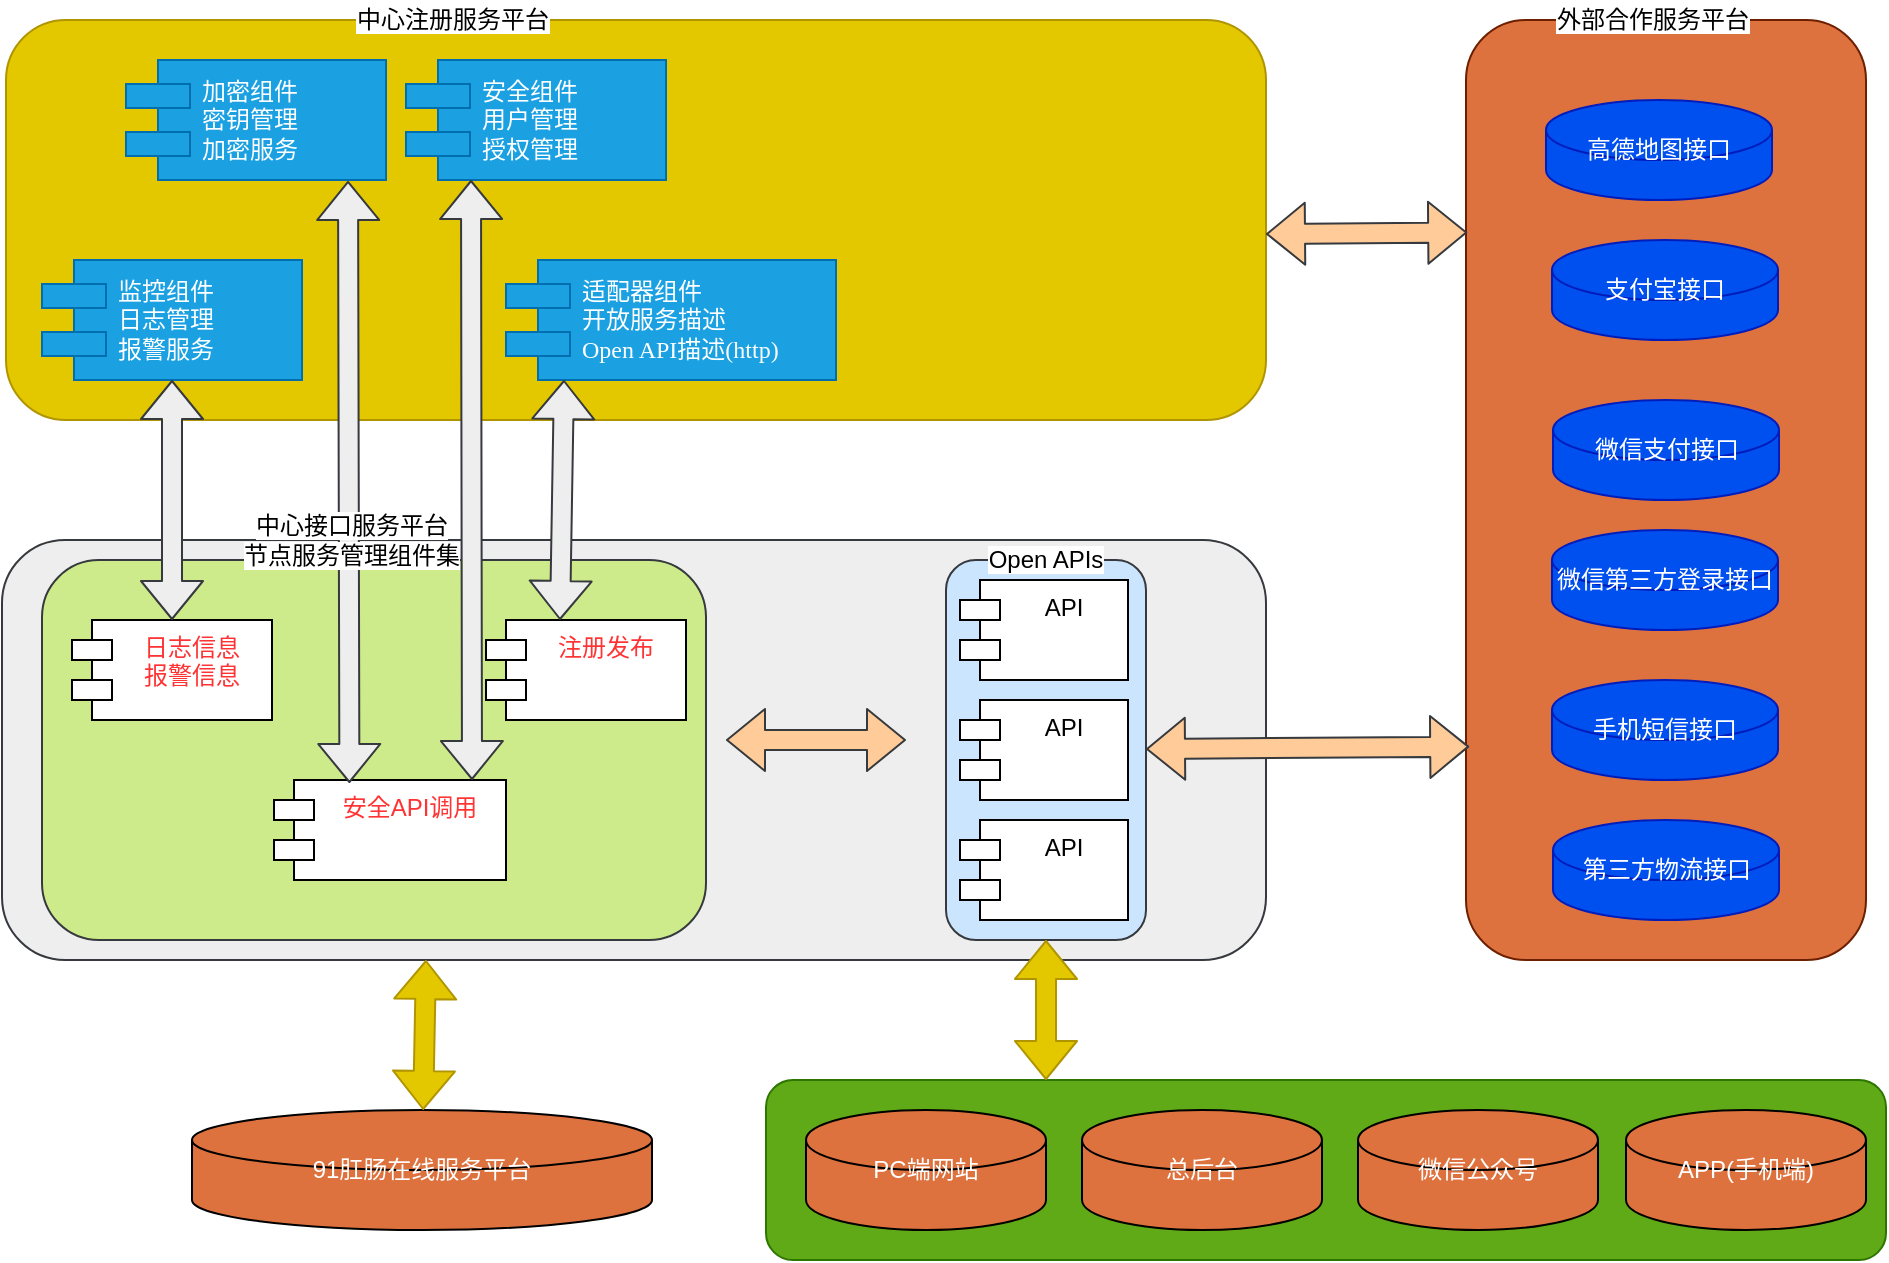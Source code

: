 <mxfile version="13.6.6" type="github">
  <diagram name="Page-1" id="5f0bae14-7c28-e335-631c-24af17079c00">
    <mxGraphModel dx="782" dy="388" grid="1" gridSize="10" guides="1" tooltips="1" connect="1" arrows="1" fold="1" page="1" pageScale="1" pageWidth="1100" pageHeight="850" background="#ffffff" math="0" shadow="0">
      <root>
        <mxCell id="0" />
        <mxCell id="1" parent="0" />
        <mxCell id="L_41h3OvpeOXnIbi4S6p-42" value="" style="group" vertex="1" connectable="0" parent="1">
          <mxGeometry x="68" y="40" width="942" height="630" as="geometry" />
        </mxCell>
        <mxCell id="L_41h3OvpeOXnIbi4S6p-8" value="" style="rounded=1;whiteSpace=wrap;html=1;fillColor=#eeeeee;strokeColor=#36393d;" vertex="1" parent="L_41h3OvpeOXnIbi4S6p-42">
          <mxGeometry y="270" width="632" height="210" as="geometry" />
        </mxCell>
        <mxCell id="L_41h3OvpeOXnIbi4S6p-12" value="" style="rounded=1;whiteSpace=wrap;html=1;fillColor=#cdeb8b;strokeColor=#36393d;" vertex="1" parent="L_41h3OvpeOXnIbi4S6p-42">
          <mxGeometry x="20" y="280" width="332" height="190" as="geometry" />
        </mxCell>
        <mxCell id="L_41h3OvpeOXnIbi4S6p-9" value="日志信息&#xa;报警信息" style="shape=module;align=left;spacingLeft=20;align=center;verticalAlign=top;fontColor=#FF3333;" vertex="1" parent="L_41h3OvpeOXnIbi4S6p-42">
          <mxGeometry x="35" y="310" width="100" height="50" as="geometry" />
        </mxCell>
        <mxCell id="L_41h3OvpeOXnIbi4S6p-10" value="注册发布" style="shape=module;align=left;spacingLeft=20;align=center;verticalAlign=top;fontColor=#FF3333;" vertex="1" parent="L_41h3OvpeOXnIbi4S6p-42">
          <mxGeometry x="242" y="310" width="100" height="50" as="geometry" />
        </mxCell>
        <mxCell id="L_41h3OvpeOXnIbi4S6p-11" value="安全API调用" style="shape=module;align=left;spacingLeft=20;align=center;verticalAlign=top;fontColor=#FF3333;" vertex="1" parent="L_41h3OvpeOXnIbi4S6p-42">
          <mxGeometry x="136" y="390" width="116" height="50" as="geometry" />
        </mxCell>
        <mxCell id="L_41h3OvpeOXnIbi4S6p-13" value="" style="rounded=1;whiteSpace=wrap;html=1;fillColor=#cce5ff;strokeColor=#36393d;" vertex="1" parent="L_41h3OvpeOXnIbi4S6p-42">
          <mxGeometry x="472" y="280" width="100" height="190" as="geometry" />
        </mxCell>
        <mxCell id="L_41h3OvpeOXnIbi4S6p-14" value="API" style="shape=module;align=left;spacingLeft=20;align=center;verticalAlign=top;" vertex="1" parent="L_41h3OvpeOXnIbi4S6p-42">
          <mxGeometry x="479" y="290" width="84" height="50" as="geometry" />
        </mxCell>
        <mxCell id="L_41h3OvpeOXnIbi4S6p-15" value="API" style="shape=module;align=left;spacingLeft=20;align=center;verticalAlign=top;" vertex="1" parent="L_41h3OvpeOXnIbi4S6p-42">
          <mxGeometry x="479" y="350" width="84" height="50" as="geometry" />
        </mxCell>
        <mxCell id="L_41h3OvpeOXnIbi4S6p-16" value="API" style="shape=module;align=left;spacingLeft=20;align=center;verticalAlign=top;" vertex="1" parent="L_41h3OvpeOXnIbi4S6p-42">
          <mxGeometry x="479" y="410" width="84" height="50" as="geometry" />
        </mxCell>
        <mxCell id="L_41h3OvpeOXnIbi4S6p-4" value="" style="rounded=1;whiteSpace=wrap;html=1;fillColor=#e3c800;strokeColor=#B09500;fontColor=#ffffff;" vertex="1" parent="L_41h3OvpeOXnIbi4S6p-42">
          <mxGeometry x="2" y="10" width="630" height="200" as="geometry" />
        </mxCell>
        <mxCell id="39150e848f15840c-5" value="加密组件&lt;br&gt;密钥管理&lt;br&gt;加密服务" style="shape=component;align=left;spacingLeft=36;rounded=0;shadow=0;comic=0;labelBackgroundColor=none;strokeWidth=1;fontFamily=Verdana;fontSize=12;html=1;fillColor=#1ba1e2;strokeColor=#006EAF;fontColor=#ffffff;" parent="L_41h3OvpeOXnIbi4S6p-42" vertex="1">
          <mxGeometry x="62" y="30" width="130" height="60" as="geometry" />
        </mxCell>
        <mxCell id="L_41h3OvpeOXnIbi4S6p-1" value="安全组件&lt;br&gt;用户管理&lt;br&gt;授权管理" style="shape=component;align=left;spacingLeft=36;rounded=0;shadow=0;comic=0;labelBackgroundColor=none;strokeWidth=1;fontFamily=Verdana;fontSize=12;html=1;fillColor=#1ba1e2;strokeColor=#006EAF;fontColor=#ffffff;" vertex="1" parent="L_41h3OvpeOXnIbi4S6p-42">
          <mxGeometry x="202" y="30" width="130" height="60" as="geometry" />
        </mxCell>
        <mxCell id="L_41h3OvpeOXnIbi4S6p-2" value="监控组件&lt;br&gt;日志管理&lt;br&gt;报警服务" style="shape=component;align=left;spacingLeft=36;rounded=0;shadow=0;comic=0;labelBackgroundColor=none;strokeWidth=1;fontFamily=Verdana;fontSize=12;html=1;fillColor=#1ba1e2;strokeColor=#006EAF;fontColor=#ffffff;" vertex="1" parent="L_41h3OvpeOXnIbi4S6p-42">
          <mxGeometry x="20" y="130" width="130" height="60" as="geometry" />
        </mxCell>
        <mxCell id="L_41h3OvpeOXnIbi4S6p-3" value="适配器组件&lt;br&gt;开放服务描述&lt;br&gt;Open API描述(http)" style="shape=component;align=left;spacingLeft=36;rounded=0;shadow=0;comic=0;labelBackgroundColor=none;strokeWidth=1;fontFamily=Verdana;fontSize=12;html=1;fillColor=#1ba1e2;strokeColor=#006EAF;fontColor=#ffffff;" vertex="1" parent="L_41h3OvpeOXnIbi4S6p-42">
          <mxGeometry x="252" y="130" width="165" height="60" as="geometry" />
        </mxCell>
        <mxCell id="L_41h3OvpeOXnIbi4S6p-6" value="&lt;span style=&quot;background-color: rgb(255 , 255 , 255)&quot;&gt;中心注册服务平台&lt;/span&gt;" style="text;html=1;strokeColor=none;fillColor=none;align=center;verticalAlign=middle;whiteSpace=wrap;rounded=0;" vertex="1" parent="L_41h3OvpeOXnIbi4S6p-42">
          <mxGeometry x="172" width="107" height="20" as="geometry" />
        </mxCell>
        <mxCell id="L_41h3OvpeOXnIbi4S6p-18" value="&lt;span style=&quot;background-color: rgb(255 , 255 , 255)&quot;&gt;Open APIs&lt;br&gt;&lt;/span&gt;" style="text;html=1;strokeColor=none;fillColor=none;align=center;verticalAlign=middle;whiteSpace=wrap;rounded=0;" vertex="1" parent="L_41h3OvpeOXnIbi4S6p-42">
          <mxGeometry x="462" y="270" width="120" height="20" as="geometry" />
        </mxCell>
        <mxCell id="L_41h3OvpeOXnIbi4S6p-19" value="" style="shape=flexArrow;endArrow=classic;startArrow=classic;html=1;fontColor=#000000;fillColor=#ffcc99;strokeColor=#36393d;" edge="1" parent="L_41h3OvpeOXnIbi4S6p-42">
          <mxGeometry width="50" height="50" relative="1" as="geometry">
            <mxPoint x="362" y="370" as="sourcePoint" />
            <mxPoint x="452" y="370" as="targetPoint" />
          </mxGeometry>
        </mxCell>
        <mxCell id="L_41h3OvpeOXnIbi4S6p-20" value="" style="shape=flexArrow;endArrow=classic;startArrow=classic;html=1;fontColor=#000000;exitX=0.5;exitY=0;exitDx=0;exitDy=0;entryX=0.5;entryY=1;entryDx=0;entryDy=0;fillColor=#eeeeee;strokeColor=#36393d;" edge="1" parent="L_41h3OvpeOXnIbi4S6p-42" source="L_41h3OvpeOXnIbi4S6p-9" target="L_41h3OvpeOXnIbi4S6p-2">
          <mxGeometry width="50" height="50" relative="1" as="geometry">
            <mxPoint x="-8" y="260" as="sourcePoint" />
            <mxPoint x="42" y="210" as="targetPoint" />
          </mxGeometry>
        </mxCell>
        <mxCell id="L_41h3OvpeOXnIbi4S6p-21" value="" style="shape=flexArrow;endArrow=classic;startArrow=classic;html=1;fontColor=#000000;fillColor=#eeeeee;strokeColor=#36393d;exitX=0.325;exitY=0.03;exitDx=0;exitDy=0;exitPerimeter=0;entryX=0.854;entryY=1.008;entryDx=0;entryDy=0;entryPerimeter=0;" edge="1" parent="L_41h3OvpeOXnIbi4S6p-42" source="L_41h3OvpeOXnIbi4S6p-11" target="39150e848f15840c-5">
          <mxGeometry width="50" height="50" relative="1" as="geometry">
            <mxPoint x="172" y="210" as="sourcePoint" />
            <mxPoint x="148" y="90" as="targetPoint" />
          </mxGeometry>
        </mxCell>
        <mxCell id="L_41h3OvpeOXnIbi4S6p-22" value="" style="shape=flexArrow;endArrow=classic;startArrow=classic;html=1;fontColor=#000000;exitX=0.5;exitY=0;exitDx=0;exitDy=0;entryX=0.5;entryY=1;entryDx=0;entryDy=0;fillColor=#eeeeee;strokeColor=#36393d;" edge="1" parent="L_41h3OvpeOXnIbi4S6p-42">
          <mxGeometry width="50" height="50" relative="1" as="geometry">
            <mxPoint x="279" y="310" as="sourcePoint" />
            <mxPoint x="281" y="190" as="targetPoint" />
          </mxGeometry>
        </mxCell>
        <mxCell id="L_41h3OvpeOXnIbi4S6p-23" value="" style="shape=flexArrow;endArrow=classic;startArrow=classic;html=1;fontColor=#000000;fillColor=#eeeeee;strokeColor=#36393d;entryX=0.25;entryY=1;entryDx=0;entryDy=0;" edge="1" parent="L_41h3OvpeOXnIbi4S6p-42" target="L_41h3OvpeOXnIbi4S6p-1">
          <mxGeometry width="50" height="50" relative="1" as="geometry">
            <mxPoint x="235" y="390" as="sourcePoint" />
            <mxPoint x="201.92" y="90" as="targetPoint" />
          </mxGeometry>
        </mxCell>
        <mxCell id="L_41h3OvpeOXnIbi4S6p-17" value="&lt;span style=&quot;background-color: rgb(255 , 255 , 255)&quot;&gt;中心接口服务平台&lt;br&gt;节点服务管理组件集&lt;br&gt;&lt;/span&gt;" style="text;html=1;strokeColor=none;fillColor=none;align=center;verticalAlign=middle;whiteSpace=wrap;rounded=0;" vertex="1" parent="L_41h3OvpeOXnIbi4S6p-42">
          <mxGeometry x="115" y="260" width="120" height="20" as="geometry" />
        </mxCell>
        <mxCell id="L_41h3OvpeOXnIbi4S6p-24" value="" style="rounded=1;whiteSpace=wrap;html=1;fontColor=#ffffff;strokeColor=#6D1F00;fillColor=#DE723E;" vertex="1" parent="L_41h3OvpeOXnIbi4S6p-42">
          <mxGeometry x="732" y="10" width="200" height="470" as="geometry" />
        </mxCell>
        <mxCell id="L_41h3OvpeOXnIbi4S6p-25" value="&lt;span style=&quot;background-color: rgb(255 , 255 , 255)&quot;&gt;外部合作服务平台&lt;/span&gt;" style="text;html=1;strokeColor=none;fillColor=none;align=center;verticalAlign=middle;whiteSpace=wrap;rounded=0;" vertex="1" parent="L_41h3OvpeOXnIbi4S6p-42">
          <mxGeometry x="772" width="107" height="20" as="geometry" />
        </mxCell>
        <mxCell id="L_41h3OvpeOXnIbi4S6p-26" value="高德地图接口" style="shape=cylinder2;whiteSpace=wrap;html=1;boundedLbl=1;backgroundOutline=1;size=15;fillColor=#0050ef;fontColor=#ffffff;strokeColor=#001DBC;" vertex="1" parent="L_41h3OvpeOXnIbi4S6p-42">
          <mxGeometry x="772" y="50" width="113" height="50" as="geometry" />
        </mxCell>
        <mxCell id="L_41h3OvpeOXnIbi4S6p-27" value="支付宝接口" style="shape=cylinder2;whiteSpace=wrap;html=1;boundedLbl=1;backgroundOutline=1;size=15;fillColor=#0050ef;fontColor=#ffffff;strokeColor=#001DBC;" vertex="1" parent="L_41h3OvpeOXnIbi4S6p-42">
          <mxGeometry x="775" y="120" width="113" height="50" as="geometry" />
        </mxCell>
        <mxCell id="L_41h3OvpeOXnIbi4S6p-28" value="微信支付接口" style="shape=cylinder2;whiteSpace=wrap;html=1;boundedLbl=1;backgroundOutline=1;size=15;fillColor=#0050ef;fontColor=#ffffff;strokeColor=#001DBC;" vertex="1" parent="L_41h3OvpeOXnIbi4S6p-42">
          <mxGeometry x="775.5" y="200" width="113" height="50" as="geometry" />
        </mxCell>
        <mxCell id="L_41h3OvpeOXnIbi4S6p-29" value="微信第三方登录接口" style="shape=cylinder2;whiteSpace=wrap;html=1;boundedLbl=1;backgroundOutline=1;size=15;fillColor=#0050ef;fontColor=#ffffff;strokeColor=#001DBC;" vertex="1" parent="L_41h3OvpeOXnIbi4S6p-42">
          <mxGeometry x="775" y="265" width="113" height="50" as="geometry" />
        </mxCell>
        <mxCell id="L_41h3OvpeOXnIbi4S6p-30" value="手机短信接口" style="shape=cylinder2;whiteSpace=wrap;html=1;boundedLbl=1;backgroundOutline=1;size=15;fillColor=#0050ef;fontColor=#ffffff;strokeColor=#001DBC;" vertex="1" parent="L_41h3OvpeOXnIbi4S6p-42">
          <mxGeometry x="775" y="340" width="113" height="50" as="geometry" />
        </mxCell>
        <mxCell id="L_41h3OvpeOXnIbi4S6p-31" value="第三方物流接口" style="shape=cylinder2;whiteSpace=wrap;html=1;boundedLbl=1;backgroundOutline=1;size=15;fillColor=#0050ef;fontColor=#ffffff;strokeColor=#001DBC;" vertex="1" parent="L_41h3OvpeOXnIbi4S6p-42">
          <mxGeometry x="775.5" y="410" width="113" height="50" as="geometry" />
        </mxCell>
        <mxCell id="L_41h3OvpeOXnIbi4S6p-32" value="&lt;font color=&quot;#ffffff&quot;&gt;91肛肠在线服务平台&lt;/font&gt;" style="shape=cylinder2;whiteSpace=wrap;html=1;boundedLbl=1;backgroundOutline=1;size=15;fillColor=#DE723E;fontColor=#000000;" vertex="1" parent="L_41h3OvpeOXnIbi4S6p-42">
          <mxGeometry x="95" y="555" width="230" height="60" as="geometry" />
        </mxCell>
        <mxCell id="L_41h3OvpeOXnIbi4S6p-33" value="" style="rounded=1;whiteSpace=wrap;html=1;fillColor=#60a917;fontColor=#ffffff;strokeColor=#2D7600;" vertex="1" parent="L_41h3OvpeOXnIbi4S6p-42">
          <mxGeometry x="382" y="540" width="560" height="90" as="geometry" />
        </mxCell>
        <mxCell id="L_41h3OvpeOXnIbi4S6p-34" value="&lt;font color=&quot;#ffffff&quot;&gt;PC端网站&lt;/font&gt;" style="shape=cylinder2;whiteSpace=wrap;html=1;boundedLbl=1;backgroundOutline=1;size=15;fillColor=#DE723E;fontColor=#000000;" vertex="1" parent="L_41h3OvpeOXnIbi4S6p-42">
          <mxGeometry x="402" y="555" width="120" height="60" as="geometry" />
        </mxCell>
        <mxCell id="L_41h3OvpeOXnIbi4S6p-35" value="&lt;font color=&quot;#ffffff&quot;&gt;总后台&lt;/font&gt;" style="shape=cylinder2;whiteSpace=wrap;html=1;boundedLbl=1;backgroundOutline=1;size=15;fillColor=#DE723E;fontColor=#000000;" vertex="1" parent="L_41h3OvpeOXnIbi4S6p-42">
          <mxGeometry x="540" y="555" width="120" height="60" as="geometry" />
        </mxCell>
        <mxCell id="L_41h3OvpeOXnIbi4S6p-36" value="&lt;font color=&quot;#ffffff&quot;&gt;微信公众号&lt;/font&gt;" style="shape=cylinder2;whiteSpace=wrap;html=1;boundedLbl=1;backgroundOutline=1;size=15;fillColor=#DE723E;fontColor=#000000;" vertex="1" parent="L_41h3OvpeOXnIbi4S6p-42">
          <mxGeometry x="678" y="555" width="120" height="60" as="geometry" />
        </mxCell>
        <mxCell id="L_41h3OvpeOXnIbi4S6p-37" value="&lt;font color=&quot;#ffffff&quot;&gt;APP(手机端)&lt;/font&gt;" style="shape=cylinder2;whiteSpace=wrap;html=1;boundedLbl=1;backgroundOutline=1;size=15;fillColor=#DE723E;fontColor=#000000;" vertex="1" parent="L_41h3OvpeOXnIbi4S6p-42">
          <mxGeometry x="812" y="555" width="120" height="60" as="geometry" />
        </mxCell>
        <mxCell id="L_41h3OvpeOXnIbi4S6p-38" value="" style="shape=flexArrow;endArrow=classic;startArrow=classic;html=1;fontColor=#000000;fillColor=#e3c800;strokeColor=#B09500;" edge="1" parent="L_41h3OvpeOXnIbi4S6p-42" source="L_41h3OvpeOXnIbi4S6p-32">
          <mxGeometry width="50" height="50" relative="1" as="geometry">
            <mxPoint x="162" y="530" as="sourcePoint" />
            <mxPoint x="212" y="480" as="targetPoint" />
          </mxGeometry>
        </mxCell>
        <mxCell id="L_41h3OvpeOXnIbi4S6p-39" value="" style="shape=flexArrow;endArrow=classic;startArrow=classic;html=1;fontColor=#000000;fillColor=#e3c800;strokeColor=#B09500;entryX=0.5;entryY=1;entryDx=0;entryDy=0;exitX=0.25;exitY=0;exitDx=0;exitDy=0;" edge="1" parent="L_41h3OvpeOXnIbi4S6p-42" source="L_41h3OvpeOXnIbi4S6p-33" target="L_41h3OvpeOXnIbi4S6p-13">
          <mxGeometry width="50" height="50" relative="1" as="geometry">
            <mxPoint x="503" y="540" as="sourcePoint" />
            <mxPoint x="503.43" y="480" as="targetPoint" />
          </mxGeometry>
        </mxCell>
        <mxCell id="L_41h3OvpeOXnIbi4S6p-40" value="" style="shape=flexArrow;endArrow=classic;startArrow=classic;html=1;fontColor=#000000;fillColor=#ffcc99;strokeColor=#36393d;entryX=0.008;entryY=0.773;entryDx=0;entryDy=0;entryPerimeter=0;" edge="1" parent="L_41h3OvpeOXnIbi4S6p-42" target="L_41h3OvpeOXnIbi4S6p-24">
          <mxGeometry width="50" height="50" relative="1" as="geometry">
            <mxPoint x="572" y="374.5" as="sourcePoint" />
            <mxPoint x="662" y="374.5" as="targetPoint" />
          </mxGeometry>
        </mxCell>
        <mxCell id="L_41h3OvpeOXnIbi4S6p-41" value="" style="shape=flexArrow;endArrow=classic;startArrow=classic;html=1;fontColor=#000000;fillColor=#ffcc99;strokeColor=#36393d;entryX=0.003;entryY=0.226;entryDx=0;entryDy=0;entryPerimeter=0;" edge="1" parent="L_41h3OvpeOXnIbi4S6p-42" target="L_41h3OvpeOXnIbi4S6p-24">
          <mxGeometry width="50" height="50" relative="1" as="geometry">
            <mxPoint x="632" y="117" as="sourcePoint" />
            <mxPoint x="731" y="120" as="targetPoint" />
          </mxGeometry>
        </mxCell>
      </root>
    </mxGraphModel>
  </diagram>
</mxfile>
